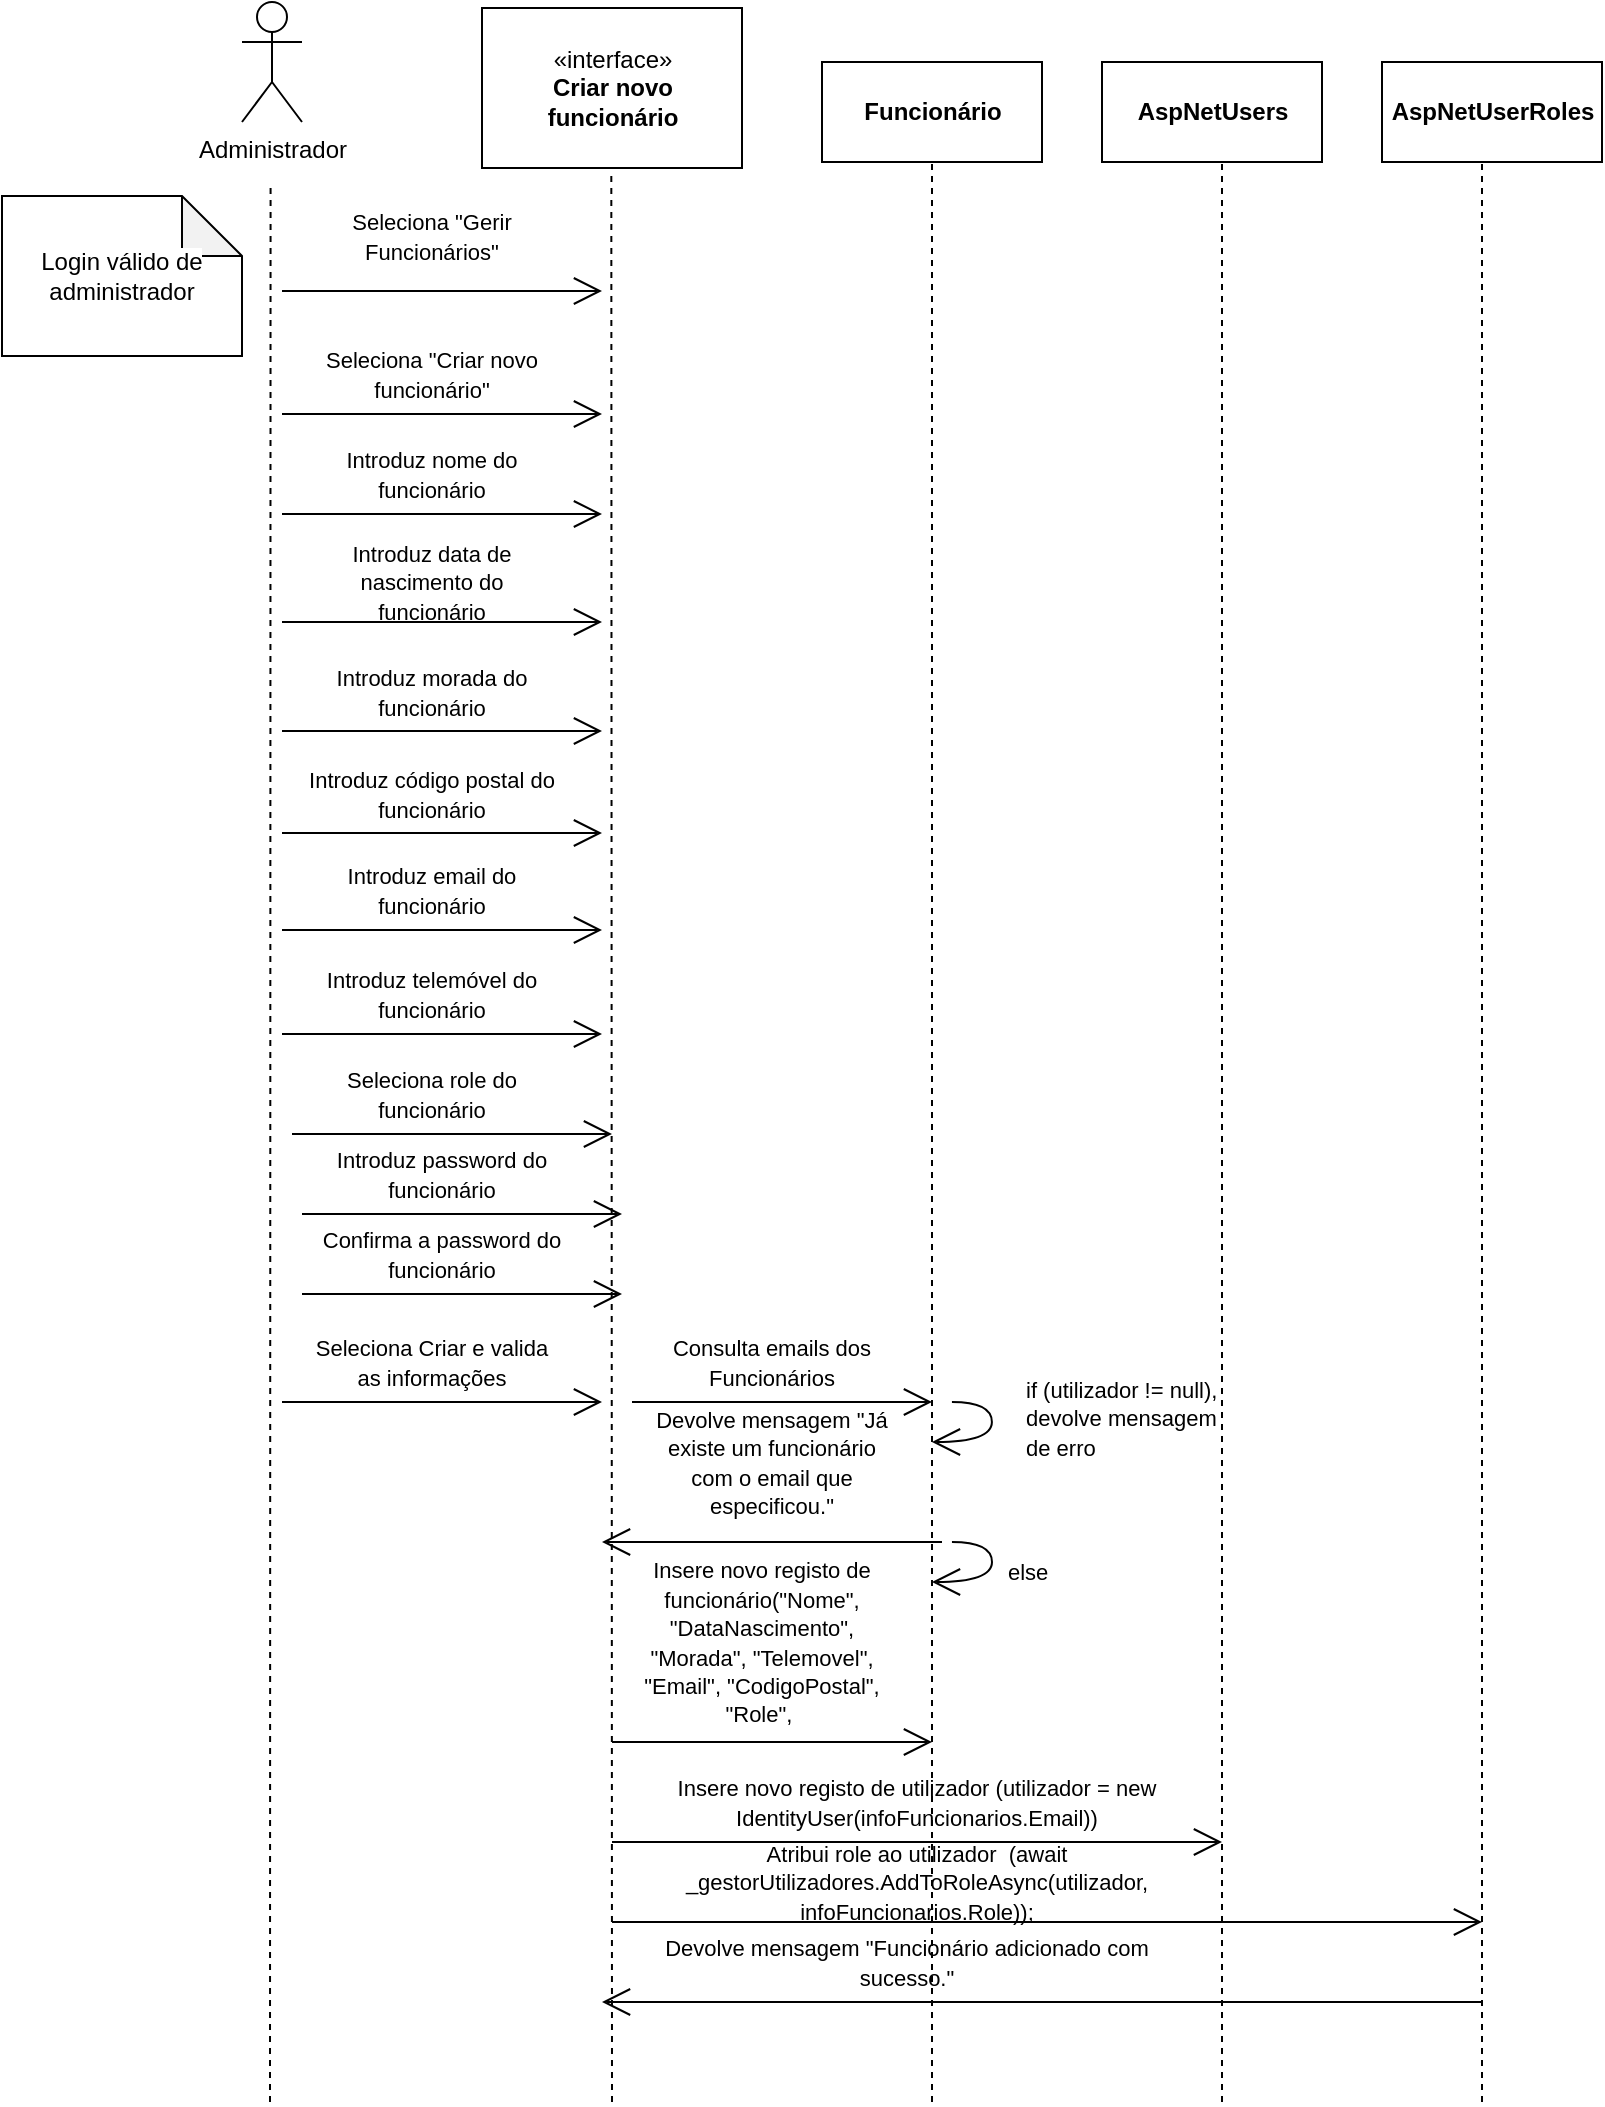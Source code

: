 <mxfile version="14.1.8" type="device"><diagram name="Page-1" id="13e1069c-82ec-6db2-03f1-153e76fe0fe0"><mxGraphModel dx="857" dy="987" grid="1" gridSize="10" guides="1" tooltips="1" connect="1" arrows="1" fold="1" page="1" pageScale="1" pageWidth="850" pageHeight="1100" background="#ffffff" math="0" shadow="0"><root><mxCell id="0"/><mxCell id="1" parent="0"/><mxCell id="yyeHqQI0XIAqVOS3tVnX-1" value="Administrador" style="shape=umlActor;html=1;verticalLabelPosition=bottom;verticalAlign=top;align=center;" vertex="1" parent="1"><mxGeometry x="995" y="30" width="30" height="60" as="geometry"/></mxCell><mxCell id="yyeHqQI0XIAqVOS3tVnX-3" value="«interface»&lt;br&gt;&lt;b&gt;Criar novo &lt;br&gt;funcionário&lt;/b&gt;" style="html=1;" vertex="1" parent="1"><mxGeometry x="1115" y="33" width="130" height="80" as="geometry"/></mxCell><mxCell id="yyeHqQI0XIAqVOS3tVnX-8" value="" style="endArrow=none;dashed=1;html=1;" edge="1" parent="1"><mxGeometry width="50" height="50" relative="1" as="geometry"><mxPoint x="1180" y="1080" as="sourcePoint"/><mxPoint x="1179.66" y="117" as="targetPoint"/></mxGeometry></mxCell><mxCell id="yyeHqQI0XIAqVOS3tVnX-9" value="" style="endArrow=none;dashed=1;html=1;entryX=0.5;entryY=1;entryDx=0;entryDy=0;" edge="1" parent="1"><mxGeometry width="50" height="50" relative="1" as="geometry"><mxPoint x="1340" y="1080" as="sourcePoint"/><mxPoint x="1340" y="104.0" as="targetPoint"/></mxGeometry></mxCell><mxCell id="yyeHqQI0XIAqVOS3tVnX-10" value="" style="endArrow=none;dashed=1;html=1;" edge="1" parent="1"><mxGeometry width="50" height="50" relative="1" as="geometry"><mxPoint x="1485" y="1080" as="sourcePoint"/><mxPoint x="1485.0" y="108" as="targetPoint"/></mxGeometry></mxCell><mxCell id="yyeHqQI0XIAqVOS3tVnX-11" value="" style="endArrow=none;dashed=1;html=1;" edge="1" parent="1"><mxGeometry width="50" height="50" relative="1" as="geometry"><mxPoint x="1615" y="1080" as="sourcePoint"/><mxPoint x="1615" y="105" as="targetPoint"/></mxGeometry></mxCell><mxCell id="yyeHqQI0XIAqVOS3tVnX-14" value="" style="endArrow=none;dashed=1;html=1;" edge="1" parent="1"><mxGeometry width="50" height="50" relative="1" as="geometry"><mxPoint x="1009" y="1080" as="sourcePoint"/><mxPoint x="1009.29" y="123" as="targetPoint"/></mxGeometry></mxCell><object label="" id="yyeHqQI0XIAqVOS3tVnX-15"><mxCell style="endArrow=open;endFill=1;endSize=12;html=1;" edge="1" parent="1"><mxGeometry width="160" relative="1" as="geometry"><mxPoint x="1015" y="174.5" as="sourcePoint"/><mxPoint x="1175" y="174.5" as="targetPoint"/></mxGeometry></mxCell></object><mxCell id="yyeHqQI0XIAqVOS3tVnX-16" value="&lt;font style=&quot;font-size: 11px&quot;&gt;Seleciona &quot;Gerir Funcionários&quot;&lt;/font&gt;" style="text;html=1;strokeColor=none;fillColor=none;align=center;verticalAlign=middle;whiteSpace=wrap;rounded=0;" vertex="1" parent="1"><mxGeometry x="1025" y="127" width="130" height="40" as="geometry"/></mxCell><object label="" id="yyeHqQI0XIAqVOS3tVnX-23"><mxCell style="endArrow=open;endFill=1;endSize=12;html=1;" edge="1" parent="1"><mxGeometry width="160" relative="1" as="geometry"><mxPoint x="1015" y="236" as="sourcePoint"/><mxPoint x="1175" y="236" as="targetPoint"/></mxGeometry></mxCell></object><object label="" id="yyeHqQI0XIAqVOS3tVnX-36"><mxCell style="endArrow=open;endFill=1;endSize=12;html=1;" edge="1" parent="1"><mxGeometry width="160" relative="1" as="geometry"><mxPoint x="1180" y="900" as="sourcePoint"/><mxPoint x="1340" y="900" as="targetPoint"/></mxGeometry></mxCell></object><object label="" id="yyeHqQI0XIAqVOS3tVnX-39"><mxCell style="endArrow=open;endFill=1;endSize=12;html=1;" edge="1" parent="1"><mxGeometry width="160" relative="1" as="geometry"><mxPoint x="1190" y="730" as="sourcePoint"/><mxPoint x="1340" y="730" as="targetPoint"/></mxGeometry></mxCell></object><mxCell id="yyeHqQI0XIAqVOS3tVnX-51" value="" style="endArrow=open;endFill=1;endSize=12;html=1;edgeStyle=orthogonalEdgeStyle;curved=1;" edge="1" parent="1"><mxGeometry width="160" relative="1" as="geometry"><mxPoint x="1349.97" y="730" as="sourcePoint"/><mxPoint x="1339.97" y="750" as="targetPoint"/><Array as="points"><mxPoint x="1369.97" y="730"/><mxPoint x="1369.97" y="750"/></Array></mxGeometry></mxCell><mxCell id="yyeHqQI0XIAqVOS3tVnX-53" value="&lt;font&gt;&lt;font style=&quot;font-size: 11px&quot;&gt;Consulta emails dos Funcionários&lt;/font&gt;&lt;br&gt;&lt;/font&gt;" style="text;html=1;strokeColor=none;fillColor=none;align=center;verticalAlign=middle;whiteSpace=wrap;rounded=0;" vertex="1" parent="1"><mxGeometry x="1200" y="690" width="120" height="40" as="geometry"/></mxCell><mxCell id="yyeHqQI0XIAqVOS3tVnX-55" value="&lt;span style=&quot;background-color: rgb(255 , 255 , 255)&quot;&gt;Login válido de administrador&lt;/span&gt;" style="shape=note;whiteSpace=wrap;html=1;backgroundOutline=1;darkOpacity=0.05;" vertex="1" parent="1"><mxGeometry x="875" y="127" width="120" height="80" as="geometry"/></mxCell><mxCell id="yyeHqQI0XIAqVOS3tVnX-56" value="&lt;b&gt;Funcionário&lt;br&gt;&lt;/b&gt;" style="html=1;" vertex="1" parent="1"><mxGeometry x="1285" y="60" width="110" height="50" as="geometry"/></mxCell><mxCell id="yyeHqQI0XIAqVOS3tVnX-57" value="&lt;b&gt;AspNetUsers&lt;br&gt;&lt;/b&gt;" style="html=1;" vertex="1" parent="1"><mxGeometry x="1425" y="60" width="110" height="50" as="geometry"/></mxCell><mxCell id="yyeHqQI0XIAqVOS3tVnX-58" value="&lt;b&gt;AspNetUserRoles&lt;br&gt;&lt;/b&gt;" style="html=1;" vertex="1" parent="1"><mxGeometry x="1565" y="60" width="110" height="50" as="geometry"/></mxCell><mxCell id="yyeHqQI0XIAqVOS3tVnX-59" value="&lt;font style=&quot;font-size: 11px&quot;&gt;Seleciona &quot;Criar novo funcionário&quot;&lt;/font&gt;" style="text;html=1;strokeColor=none;fillColor=none;align=center;verticalAlign=middle;whiteSpace=wrap;rounded=0;" vertex="1" parent="1"><mxGeometry x="1025" y="196" width="130" height="40" as="geometry"/></mxCell><object label="" id="yyeHqQI0XIAqVOS3tVnX-60"><mxCell style="endArrow=open;endFill=1;endSize=12;html=1;" edge="1" parent="1"><mxGeometry width="160" relative="1" as="geometry"><mxPoint x="1015" y="286" as="sourcePoint"/><mxPoint x="1175" y="286" as="targetPoint"/></mxGeometry></mxCell></object><mxCell id="yyeHqQI0XIAqVOS3tVnX-61" value="&lt;font style=&quot;font-size: 11px&quot;&gt;Introduz nome do funcionário&lt;/font&gt;" style="text;html=1;strokeColor=none;fillColor=none;align=center;verticalAlign=middle;whiteSpace=wrap;rounded=0;" vertex="1" parent="1"><mxGeometry x="1025" y="246" width="130" height="40" as="geometry"/></mxCell><object label="" id="yyeHqQI0XIAqVOS3tVnX-62"><mxCell style="endArrow=open;endFill=1;endSize=12;html=1;" edge="1" parent="1"><mxGeometry width="160" relative="1" as="geometry"><mxPoint x="1015" y="340" as="sourcePoint"/><mxPoint x="1175" y="340" as="targetPoint"/></mxGeometry></mxCell></object><mxCell id="yyeHqQI0XIAqVOS3tVnX-63" value="&lt;span style=&quot;font-size: 11px&quot;&gt;Introduz data de nascimento do funcionário&lt;/span&gt;" style="text;html=1;strokeColor=none;fillColor=none;align=center;verticalAlign=middle;whiteSpace=wrap;rounded=0;" vertex="1" parent="1"><mxGeometry x="1025" y="300" width="130" height="40" as="geometry"/></mxCell><object label="" id="yyeHqQI0XIAqVOS3tVnX-64"><mxCell style="endArrow=open;endFill=1;endSize=12;html=1;" edge="1" parent="1"><mxGeometry width="160" relative="1" as="geometry"><mxPoint x="1015" y="394.5" as="sourcePoint"/><mxPoint x="1175" y="394.5" as="targetPoint"/></mxGeometry></mxCell></object><mxCell id="yyeHqQI0XIAqVOS3tVnX-65" value="&lt;span style=&quot;font-size: 11px&quot;&gt;Introduz morada do funcionário&lt;/span&gt;" style="text;html=1;strokeColor=none;fillColor=none;align=center;verticalAlign=middle;whiteSpace=wrap;rounded=0;" vertex="1" parent="1"><mxGeometry x="1025" y="354.5" width="130" height="40" as="geometry"/></mxCell><object label="" id="yyeHqQI0XIAqVOS3tVnX-66"><mxCell style="endArrow=open;endFill=1;endSize=12;html=1;" edge="1" parent="1"><mxGeometry width="160" relative="1" as="geometry"><mxPoint x="1015" y="546" as="sourcePoint"/><mxPoint x="1175" y="546" as="targetPoint"/></mxGeometry></mxCell></object><mxCell id="yyeHqQI0XIAqVOS3tVnX-67" value="&lt;span style=&quot;font-size: 11px&quot;&gt;Introduz telemóvel do funcionário&lt;/span&gt;" style="text;html=1;strokeColor=none;fillColor=none;align=center;verticalAlign=middle;whiteSpace=wrap;rounded=0;" vertex="1" parent="1"><mxGeometry x="1025" y="506" width="130" height="40" as="geometry"/></mxCell><object label="" id="yyeHqQI0XIAqVOS3tVnX-68"><mxCell style="endArrow=open;endFill=1;endSize=12;html=1;" edge="1" parent="1"><mxGeometry width="160" relative="1" as="geometry"><mxPoint x="1015" y="494" as="sourcePoint"/><mxPoint x="1175" y="494" as="targetPoint"/></mxGeometry></mxCell></object><mxCell id="yyeHqQI0XIAqVOS3tVnX-69" value="&lt;span style=&quot;font-size: 11px&quot;&gt;Introduz email do funcionário&lt;/span&gt;" style="text;html=1;strokeColor=none;fillColor=none;align=center;verticalAlign=middle;whiteSpace=wrap;rounded=0;" vertex="1" parent="1"><mxGeometry x="1025" y="454" width="130" height="40" as="geometry"/></mxCell><object label="" id="yyeHqQI0XIAqVOS3tVnX-70"><mxCell style="endArrow=open;endFill=1;endSize=12;html=1;" edge="1" parent="1"><mxGeometry width="160" relative="1" as="geometry"><mxPoint x="1015" y="445.5" as="sourcePoint"/><mxPoint x="1175" y="445.5" as="targetPoint"/></mxGeometry></mxCell></object><mxCell id="yyeHqQI0XIAqVOS3tVnX-71" value="&lt;span style=&quot;font-size: 11px&quot;&gt;Introduz código postal do funcionário&lt;/span&gt;" style="text;html=1;strokeColor=none;fillColor=none;align=center;verticalAlign=middle;whiteSpace=wrap;rounded=0;" vertex="1" parent="1"><mxGeometry x="1025" y="405.5" width="130" height="40" as="geometry"/></mxCell><object label="" id="yyeHqQI0XIAqVOS3tVnX-72"><mxCell style="endArrow=open;endFill=1;endSize=12;html=1;" edge="1" parent="1"><mxGeometry width="160" relative="1" as="geometry"><mxPoint x="1020" y="596" as="sourcePoint"/><mxPoint x="1180" y="596" as="targetPoint"/></mxGeometry></mxCell></object><mxCell id="yyeHqQI0XIAqVOS3tVnX-73" value="&lt;span style=&quot;font-size: 11px&quot;&gt;Seleciona role do funcionário&lt;/span&gt;" style="text;html=1;strokeColor=none;fillColor=none;align=center;verticalAlign=middle;whiteSpace=wrap;rounded=0;" vertex="1" parent="1"><mxGeometry x="1025" y="556" width="130" height="40" as="geometry"/></mxCell><object label="" id="yyeHqQI0XIAqVOS3tVnX-75"><mxCell style="endArrow=open;endFill=1;endSize=12;html=1;" edge="1" parent="1"><mxGeometry width="160" relative="1" as="geometry"><mxPoint x="1015" y="730" as="sourcePoint"/><mxPoint x="1175" y="730" as="targetPoint"/></mxGeometry></mxCell></object><mxCell id="yyeHqQI0XIAqVOS3tVnX-76" value="&lt;span style=&quot;font-size: 11px&quot;&gt;Seleciona Criar e valida as informações&lt;/span&gt;" style="text;html=1;strokeColor=none;fillColor=none;align=center;verticalAlign=middle;whiteSpace=wrap;rounded=0;" vertex="1" parent="1"><mxGeometry x="1025" y="690" width="130" height="40" as="geometry"/></mxCell><object label="" id="yyeHqQI0XIAqVOS3tVnX-77"><mxCell style="endArrow=open;endFill=1;endSize=12;html=1;" edge="1" parent="1"><mxGeometry width="160" relative="1" as="geometry"><mxPoint x="1025" y="636" as="sourcePoint"/><mxPoint x="1185" y="636" as="targetPoint"/></mxGeometry></mxCell></object><mxCell id="yyeHqQI0XIAqVOS3tVnX-78" value="&lt;span style=&quot;font-size: 11px&quot;&gt;Introduz password do funcionário&lt;/span&gt;" style="text;html=1;strokeColor=none;fillColor=none;align=center;verticalAlign=middle;whiteSpace=wrap;rounded=0;" vertex="1" parent="1"><mxGeometry x="1030" y="596" width="130" height="40" as="geometry"/></mxCell><object label="" id="yyeHqQI0XIAqVOS3tVnX-79"><mxCell style="endArrow=open;endFill=1;endSize=12;html=1;" edge="1" parent="1"><mxGeometry width="160" relative="1" as="geometry"><mxPoint x="1025" y="676" as="sourcePoint"/><mxPoint x="1185" y="676" as="targetPoint"/></mxGeometry></mxCell></object><mxCell id="yyeHqQI0XIAqVOS3tVnX-80" value="&lt;span style=&quot;font-size: 11px&quot;&gt;Confirma a password do funcionário&lt;/span&gt;" style="text;html=1;strokeColor=none;fillColor=none;align=center;verticalAlign=middle;whiteSpace=wrap;rounded=0;" vertex="1" parent="1"><mxGeometry x="1030" y="636" width="130" height="40" as="geometry"/></mxCell><mxCell id="yyeHqQI0XIAqVOS3tVnX-81" value="&lt;font&gt;&lt;div&gt;&lt;span style=&quot;font-size: 11px&quot;&gt;if (utilizador != null), devolve mensagem de erro&lt;/span&gt;&lt;/div&gt;&lt;div&gt;&lt;br&gt;&lt;/div&gt;&lt;/font&gt;" style="text;html=1;strokeColor=none;fillColor=none;align=left;verticalAlign=middle;whiteSpace=wrap;rounded=0;" vertex="1" parent="1"><mxGeometry x="1385" y="720" width="100" height="50" as="geometry"/></mxCell><object label="" id="yyeHqQI0XIAqVOS3tVnX-82"><mxCell style="endArrow=open;endFill=1;endSize=12;html=1;" edge="1" parent="1"><mxGeometry width="160" relative="1" as="geometry"><mxPoint x="1345" y="800" as="sourcePoint"/><mxPoint x="1175" y="800" as="targetPoint"/></mxGeometry></mxCell></object><mxCell id="yyeHqQI0XIAqVOS3tVnX-83" value="&lt;font&gt;&lt;font style=&quot;font-size: 11px&quot;&gt;Devolve mensagem &quot;Já existe um funcionário com o email que especificou.&quot;&lt;/font&gt;&lt;br&gt;&lt;/font&gt;" style="text;html=1;strokeColor=none;fillColor=none;align=center;verticalAlign=middle;whiteSpace=wrap;rounded=0;" vertex="1" parent="1"><mxGeometry x="1200" y="740" width="120" height="40" as="geometry"/></mxCell><mxCell id="yyeHqQI0XIAqVOS3tVnX-84" value="" style="endArrow=open;endFill=1;endSize=12;html=1;edgeStyle=orthogonalEdgeStyle;curved=1;" edge="1" parent="1"><mxGeometry width="160" relative="1" as="geometry"><mxPoint x="1349.98" y="800" as="sourcePoint"/><mxPoint x="1339.98" y="820" as="targetPoint"/><Array as="points"><mxPoint x="1369.98" y="800"/><mxPoint x="1369.98" y="820"/></Array></mxGeometry></mxCell><mxCell id="yyeHqQI0XIAqVOS3tVnX-85" value="&lt;font&gt;&lt;div style=&quot;font-size: 11px&quot;&gt;else&lt;/div&gt;&lt;/font&gt;" style="text;html=1;strokeColor=none;fillColor=none;align=left;verticalAlign=middle;whiteSpace=wrap;rounded=0;" vertex="1" parent="1"><mxGeometry x="1376" y="790" width="100" height="50" as="geometry"/></mxCell><mxCell id="yyeHqQI0XIAqVOS3tVnX-86" value="&lt;font&gt;&lt;font style=&quot;font-size: 11px&quot;&gt;Insere novo registo de funcionário(&quot;Nome&quot;, &quot;DataNascimento&quot;, &quot;Morada&quot;, &quot;Telemovel&quot;, &quot;Email&quot;, &quot;CodigoPostal&quot;, &quot;Role&quot;,&amp;nbsp;&lt;/font&gt;&lt;br&gt;&lt;/font&gt;" style="text;html=1;strokeColor=none;fillColor=none;align=center;verticalAlign=middle;whiteSpace=wrap;rounded=0;" vertex="1" parent="1"><mxGeometry x="1195" y="830" width="120" height="40" as="geometry"/></mxCell><object label="" id="yyeHqQI0XIAqVOS3tVnX-87"><mxCell style="endArrow=open;endFill=1;endSize=12;html=1;" edge="1" parent="1"><mxGeometry width="160" relative="1" as="geometry"><mxPoint x="1180" y="950" as="sourcePoint"/><mxPoint x="1485" y="950" as="targetPoint"/></mxGeometry></mxCell></object><mxCell id="yyeHqQI0XIAqVOS3tVnX-88" value="&lt;font&gt;&lt;font style=&quot;font-size: 11px&quot;&gt;Insere novo registo de utilizador (utilizador = new IdentityUser(infoFuncionarios.Email))&lt;/font&gt;&lt;br&gt;&lt;/font&gt;" style="text;html=1;strokeColor=none;fillColor=none;align=center;verticalAlign=middle;whiteSpace=wrap;rounded=0;" vertex="1" parent="1"><mxGeometry x="1200" y="910" width="265" height="40" as="geometry"/></mxCell><object label="" id="yyeHqQI0XIAqVOS3tVnX-91"><mxCell style="endArrow=open;endFill=1;endSize=12;html=1;" edge="1" parent="1"><mxGeometry width="160" relative="1" as="geometry"><mxPoint x="1180" y="990" as="sourcePoint"/><mxPoint x="1615" y="990" as="targetPoint"/></mxGeometry></mxCell></object><mxCell id="yyeHqQI0XIAqVOS3tVnX-92" value="&lt;font&gt;&lt;font style=&quot;font-size: 11px&quot;&gt;Atribui role ao utilizador&amp;nbsp; (await _gestorUtilizadores.AddToRoleAsync(utilizador, infoFuncionarios.Role));&lt;/font&gt;&lt;br&gt;&lt;/font&gt;" style="text;html=1;strokeColor=none;fillColor=none;align=center;verticalAlign=middle;whiteSpace=wrap;rounded=0;" vertex="1" parent="1"><mxGeometry x="1200" y="950" width="265" height="40" as="geometry"/></mxCell><object label="" id="yyeHqQI0XIAqVOS3tVnX-93"><mxCell style="endArrow=open;endFill=1;endSize=12;html=1;" edge="1" parent="1"><mxGeometry width="160" relative="1" as="geometry"><mxPoint x="1615" y="1030" as="sourcePoint"/><mxPoint x="1175" y="1030" as="targetPoint"/></mxGeometry></mxCell></object><mxCell id="yyeHqQI0XIAqVOS3tVnX-94" value="&lt;font&gt;&lt;font style=&quot;font-size: 11px&quot;&gt;Devolve mensagem &quot;Funcionário adicionado com sucesso.&quot;&lt;/font&gt;&lt;br&gt;&lt;/font&gt;" style="text;html=1;strokeColor=none;fillColor=none;align=center;verticalAlign=middle;whiteSpace=wrap;rounded=0;" vertex="1" parent="1"><mxGeometry x="1195" y="990" width="265" height="40" as="geometry"/></mxCell></root></mxGraphModel></diagram></mxfile>